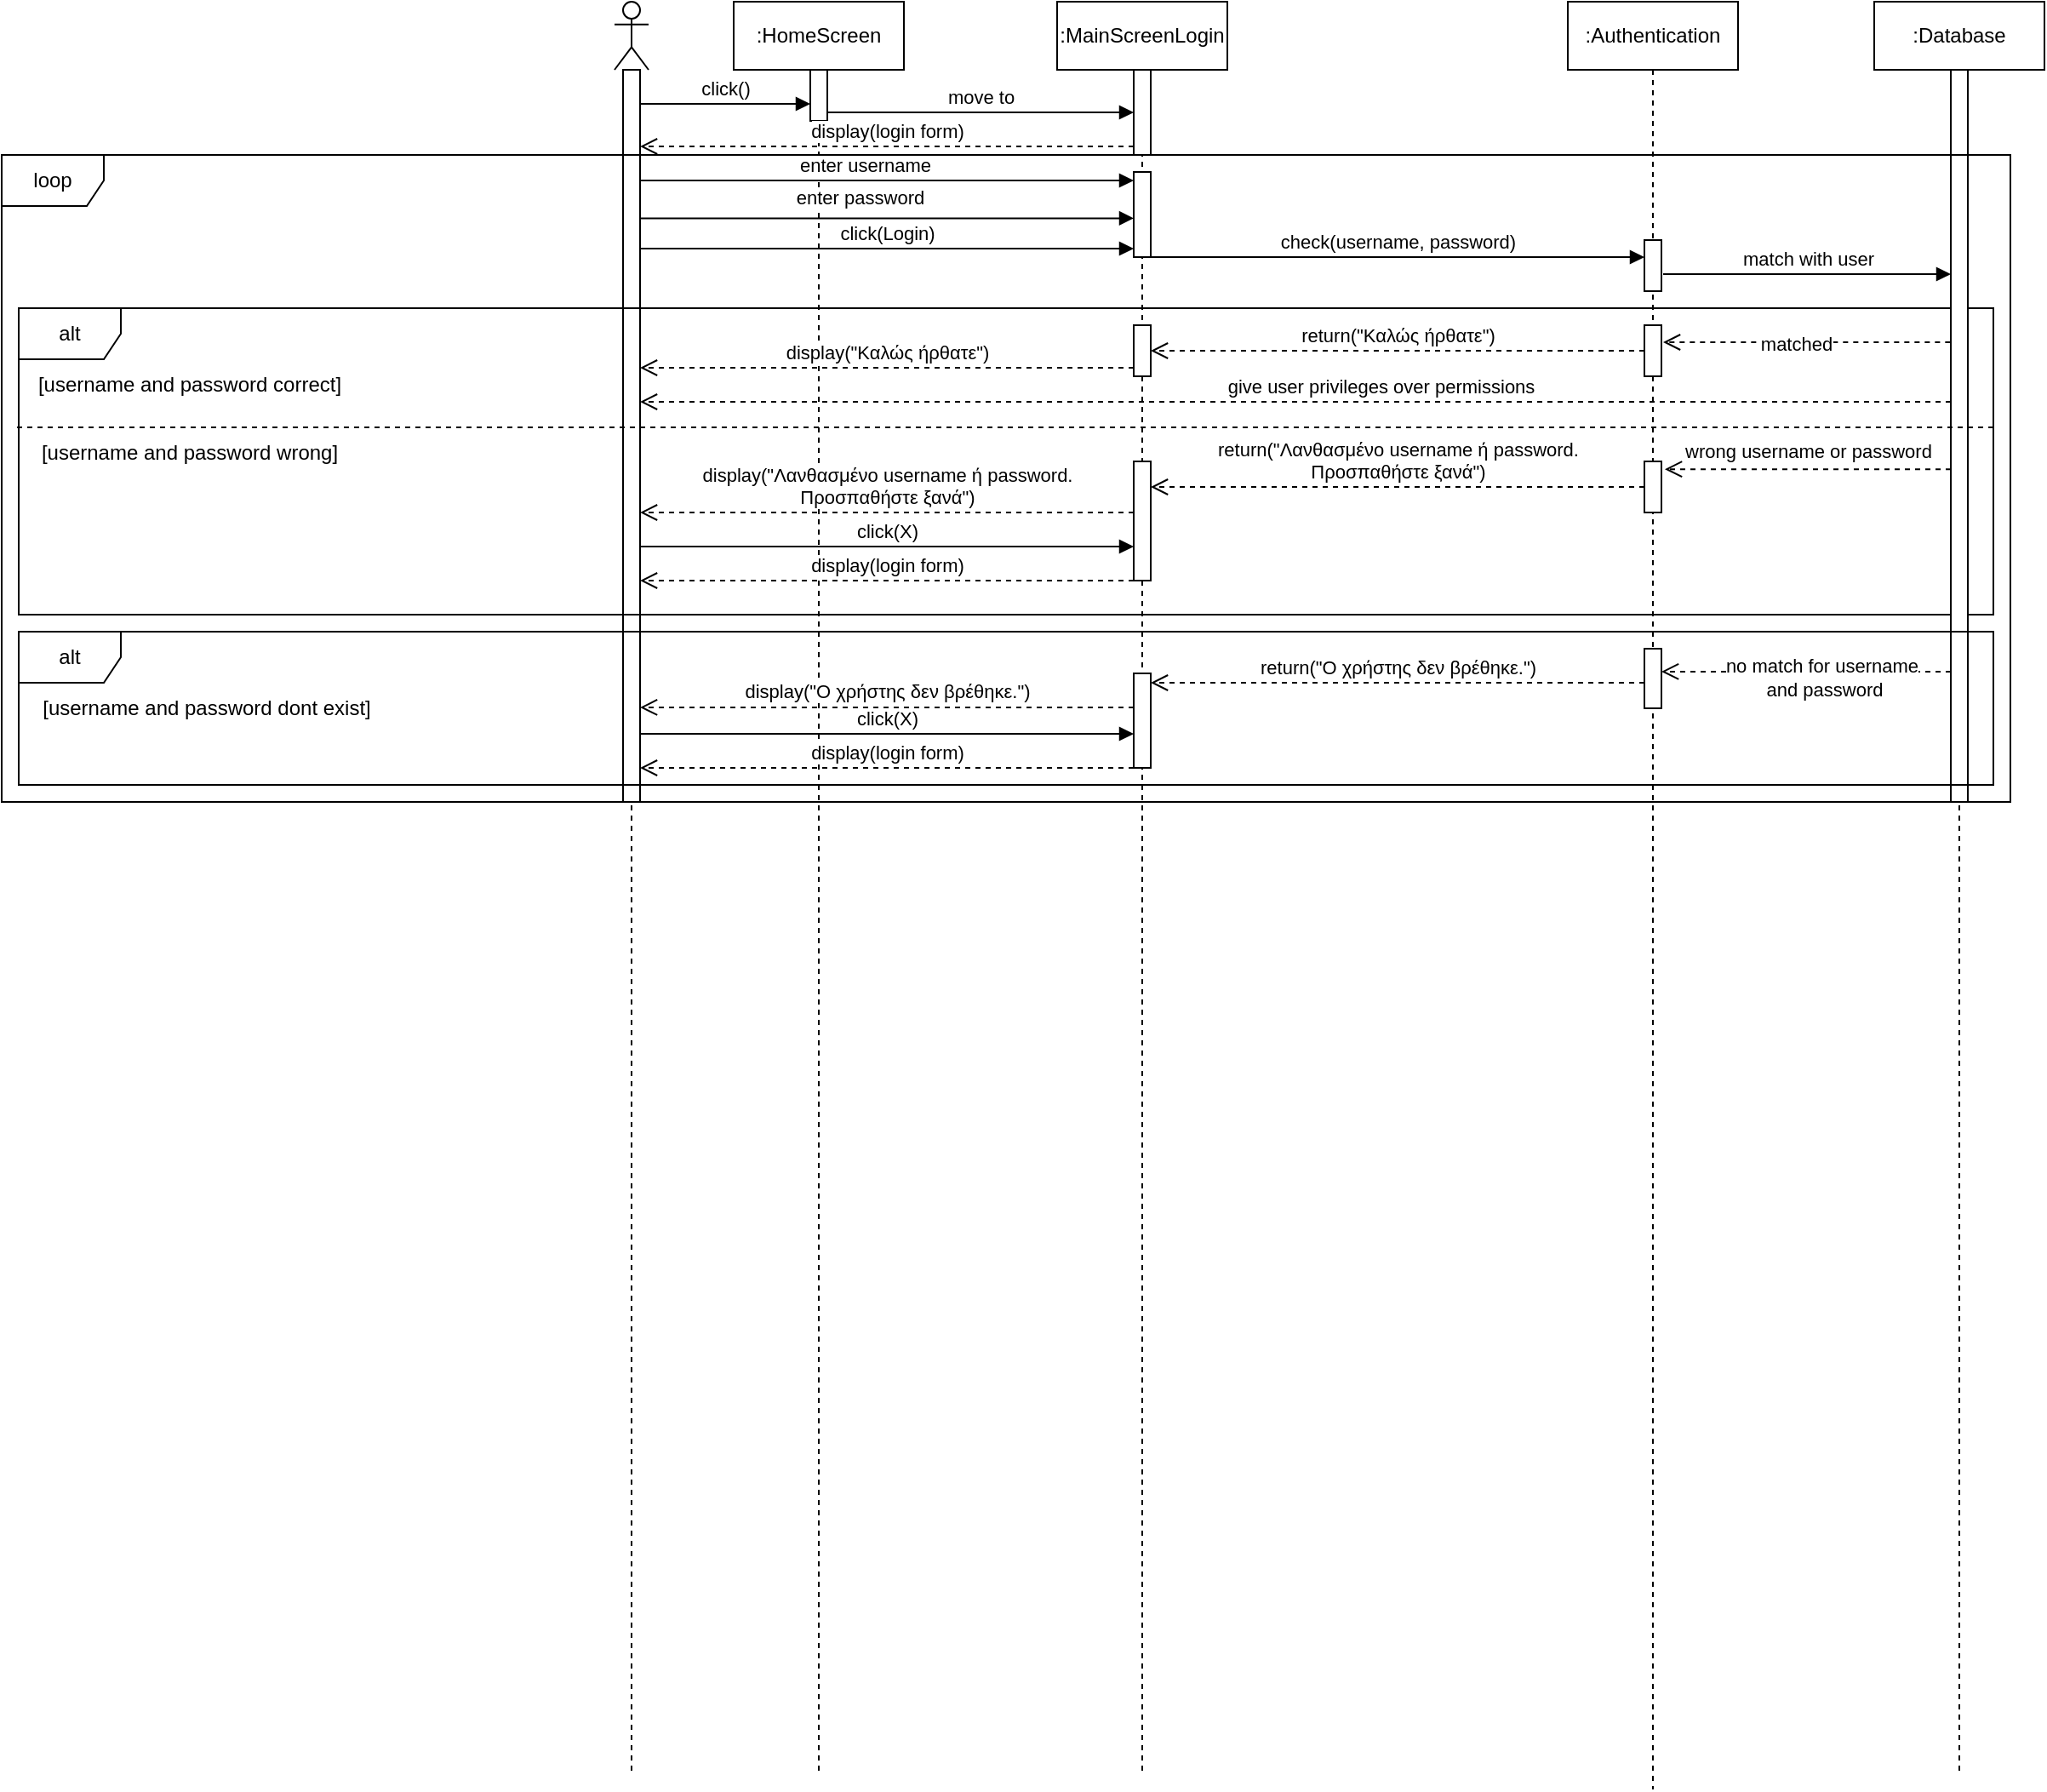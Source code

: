 <mxfile version="27.0.4">
  <diagram name="Σελίδα-1" id="OPwTdlBnQl_b4zdNLcP2">
    <mxGraphModel dx="980" dy="1378" grid="1" gridSize="10" guides="1" tooltips="1" connect="1" arrows="1" fold="1" page="1" pageScale="1" pageWidth="827" pageHeight="1169" math="0" shadow="0" adaptiveColors="none">
      <root>
        <mxCell id="0" />
        <mxCell id="1" parent="0" />
        <mxCell id="mAhz6uwd19VNTwSY--s2-2" value="" style="shape=umlLifeline;perimeter=lifelinePerimeter;whiteSpace=wrap;html=1;container=1;dropTarget=0;collapsible=0;recursiveResize=0;outlineConnect=0;portConstraint=eastwest;newEdgeStyle={&quot;curved&quot;:0,&quot;rounded&quot;:0};participant=umlActor;" vertex="1" parent="1">
          <mxGeometry x="540" y="190" width="20" height="1040" as="geometry" />
        </mxCell>
        <mxCell id="mAhz6uwd19VNTwSY--s2-3" value="" style="html=1;points=[[0,0,0,0,5],[0,1,0,0,-5],[1,0,0,0,5],[1,1,0,0,-5]];perimeter=orthogonalPerimeter;outlineConnect=0;targetShapes=umlLifeline;portConstraint=eastwest;newEdgeStyle={&quot;curved&quot;:0,&quot;rounded&quot;:0};" vertex="1" parent="mAhz6uwd19VNTwSY--s2-2">
          <mxGeometry x="5" y="40" width="10" height="430" as="geometry" />
        </mxCell>
        <mxCell id="mAhz6uwd19VNTwSY--s2-4" value=":HomeScreen" style="shape=umlLifeline;perimeter=lifelinePerimeter;whiteSpace=wrap;html=1;container=1;dropTarget=0;collapsible=0;recursiveResize=0;outlineConnect=0;portConstraint=eastwest;newEdgeStyle={&quot;curved&quot;:0,&quot;rounded&quot;:0};" vertex="1" parent="1">
          <mxGeometry x="610" y="190" width="100" height="1040" as="geometry" />
        </mxCell>
        <mxCell id="mAhz6uwd19VNTwSY--s2-5" value="" style="html=1;points=[[0,0,0,0,5],[0,1,0,0,-5],[1,0,0,0,5],[1,1,0,0,-5]];perimeter=orthogonalPerimeter;outlineConnect=0;targetShapes=umlLifeline;portConstraint=eastwest;newEdgeStyle={&quot;curved&quot;:0,&quot;rounded&quot;:0};" vertex="1" parent="mAhz6uwd19VNTwSY--s2-4">
          <mxGeometry x="45" y="40" width="10" height="30" as="geometry" />
        </mxCell>
        <mxCell id="mAhz6uwd19VNTwSY--s2-6" value=":MainScreenLogin" style="shape=umlLifeline;perimeter=lifelinePerimeter;whiteSpace=wrap;html=1;container=1;dropTarget=0;collapsible=0;recursiveResize=0;outlineConnect=0;portConstraint=eastwest;newEdgeStyle={&quot;curved&quot;:0,&quot;rounded&quot;:0};" vertex="1" parent="1">
          <mxGeometry x="800" y="190" width="100" height="1040" as="geometry" />
        </mxCell>
        <mxCell id="mAhz6uwd19VNTwSY--s2-7" value="" style="html=1;points=[[0,0,0,0,5],[0,1,0,0,-5],[1,0,0,0,5],[1,1,0,0,-5]];perimeter=orthogonalPerimeter;outlineConnect=0;targetShapes=umlLifeline;portConstraint=eastwest;newEdgeStyle={&quot;curved&quot;:0,&quot;rounded&quot;:0};" vertex="1" parent="mAhz6uwd19VNTwSY--s2-6">
          <mxGeometry x="45" y="40" width="10" height="50" as="geometry" />
        </mxCell>
        <mxCell id="mAhz6uwd19VNTwSY--s2-8" value="" style="html=1;points=[[0,0,0,0,5],[0,1,0,0,-5],[1,0,0,0,5],[1,1,0,0,-5]];perimeter=orthogonalPerimeter;outlineConnect=0;targetShapes=umlLifeline;portConstraint=eastwest;newEdgeStyle={&quot;curved&quot;:0,&quot;rounded&quot;:0};" vertex="1" parent="mAhz6uwd19VNTwSY--s2-6">
          <mxGeometry x="45" y="100" width="10" height="50" as="geometry" />
        </mxCell>
        <mxCell id="mAhz6uwd19VNTwSY--s2-75" value="" style="html=1;points=[[0,0,0,0,5],[0,1,0,0,-5],[1,0,0,0,5],[1,1,0,0,-5]];perimeter=orthogonalPerimeter;outlineConnect=0;targetShapes=umlLifeline;portConstraint=eastwest;newEdgeStyle={&quot;curved&quot;:0,&quot;rounded&quot;:0};" vertex="1" parent="mAhz6uwd19VNTwSY--s2-6">
          <mxGeometry x="45" y="190" width="10" height="30" as="geometry" />
        </mxCell>
        <mxCell id="mAhz6uwd19VNTwSY--s2-10" value=":Database" style="shape=umlLifeline;perimeter=lifelinePerimeter;whiteSpace=wrap;html=1;container=1;dropTarget=0;collapsible=0;recursiveResize=0;outlineConnect=0;portConstraint=eastwest;newEdgeStyle={&quot;curved&quot;:0,&quot;rounded&quot;:0};" vertex="1" parent="1">
          <mxGeometry x="1280" y="190" width="100" height="1040" as="geometry" />
        </mxCell>
        <mxCell id="mAhz6uwd19VNTwSY--s2-18" value="alt" style="shape=umlFrame;whiteSpace=wrap;html=1;pointerEvents=0;" vertex="1" parent="mAhz6uwd19VNTwSY--s2-10">
          <mxGeometry x="-1090" y="180" width="1160" height="180" as="geometry" />
        </mxCell>
        <mxCell id="mAhz6uwd19VNTwSY--s2-78" value="" style="html=1;points=[[0,0,0,0,5],[0,1,0,0,-5],[1,0,0,0,5],[1,1,0,0,-5]];perimeter=orthogonalPerimeter;outlineConnect=0;targetShapes=umlLifeline;portConstraint=eastwest;newEdgeStyle={&quot;curved&quot;:0,&quot;rounded&quot;:0};" vertex="1" parent="mAhz6uwd19VNTwSY--s2-10">
          <mxGeometry x="45" y="40" width="10" height="430" as="geometry" />
        </mxCell>
        <mxCell id="mAhz6uwd19VNTwSY--s2-12" value="click()" style="html=1;verticalAlign=bottom;endArrow=block;curved=0;rounded=0;" edge="1" parent="1">
          <mxGeometry width="80" relative="1" as="geometry">
            <mxPoint x="555" y="250" as="sourcePoint" />
            <mxPoint x="655" y="250" as="targetPoint" />
          </mxGeometry>
        </mxCell>
        <mxCell id="mAhz6uwd19VNTwSY--s2-13" value="enter username" style="html=1;verticalAlign=bottom;endArrow=block;curved=0;rounded=0;entryX=0;entryY=0;entryDx=0;entryDy=5;entryPerimeter=0;" edge="1" parent="1" source="mAhz6uwd19VNTwSY--s2-3" target="mAhz6uwd19VNTwSY--s2-8">
          <mxGeometry x="-0.091" width="80" relative="1" as="geometry">
            <mxPoint x="560" y="290.0" as="sourcePoint" />
            <mxPoint x="778.81" y="290.0" as="targetPoint" />
            <mxPoint as="offset" />
          </mxGeometry>
        </mxCell>
        <mxCell id="mAhz6uwd19VNTwSY--s2-14" value="move to" style="html=1;verticalAlign=bottom;endArrow=block;curved=0;rounded=0;exitX=1;exitY=1;exitDx=0;exitDy=-5;exitPerimeter=0;" edge="1" parent="1" source="mAhz6uwd19VNTwSY--s2-5" target="mAhz6uwd19VNTwSY--s2-7">
          <mxGeometry width="80" relative="1" as="geometry">
            <mxPoint x="700" y="250" as="sourcePoint" />
            <mxPoint x="780" y="250" as="targetPoint" />
          </mxGeometry>
        </mxCell>
        <mxCell id="mAhz6uwd19VNTwSY--s2-15" value="enter password" style="html=1;verticalAlign=bottom;endArrow=block;curved=0;rounded=0;entryX=0;entryY=0.544;entryDx=0;entryDy=0;entryPerimeter=0;" edge="1" parent="1" source="mAhz6uwd19VNTwSY--s2-3" target="mAhz6uwd19VNTwSY--s2-8">
          <mxGeometry x="-0.113" y="3" width="80" relative="1" as="geometry">
            <mxPoint x="560" y="320" as="sourcePoint" />
            <mxPoint x="850" y="316" as="targetPoint" />
            <mxPoint as="offset" />
          </mxGeometry>
        </mxCell>
        <mxCell id="mAhz6uwd19VNTwSY--s2-16" value="match with user" style="html=1;verticalAlign=bottom;endArrow=block;curved=0;rounded=0;" edge="1" parent="1">
          <mxGeometry width="80" relative="1" as="geometry">
            <mxPoint x="1156" y="350" as="sourcePoint" />
            <mxPoint x="1325" y="350" as="targetPoint" />
          </mxGeometry>
        </mxCell>
        <mxCell id="mAhz6uwd19VNTwSY--s2-21" value="loop" style="shape=umlFrame;whiteSpace=wrap;html=1;pointerEvents=0;" vertex="1" parent="1">
          <mxGeometry x="180" y="280" width="1180" height="380" as="geometry" />
        </mxCell>
        <mxCell id="mAhz6uwd19VNTwSY--s2-24" value="click(Login)" style="html=1;verticalAlign=bottom;endArrow=block;curved=0;rounded=0;entryX=0;entryY=1;entryDx=0;entryDy=-5;entryPerimeter=0;" edge="1" parent="1" source="mAhz6uwd19VNTwSY--s2-3" target="mAhz6uwd19VNTwSY--s2-8">
          <mxGeometry width="80" relative="1" as="geometry">
            <mxPoint x="556" y="340.0" as="sourcePoint" />
            <mxPoint x="840" y="340" as="targetPoint" />
          </mxGeometry>
        </mxCell>
        <mxCell id="mAhz6uwd19VNTwSY--s2-31" value=":Authentication" style="shape=umlLifeline;perimeter=lifelinePerimeter;whiteSpace=wrap;html=1;container=1;dropTarget=0;collapsible=0;recursiveResize=0;outlineConnect=0;portConstraint=eastwest;newEdgeStyle={&quot;curved&quot;:0,&quot;rounded&quot;:0};" vertex="1" parent="1">
          <mxGeometry x="1100" y="190" width="100" height="1050" as="geometry" />
        </mxCell>
        <mxCell id="mAhz6uwd19VNTwSY--s2-62" value="" style="html=1;points=[[0,0,0,0,5],[0,1,0,0,-5],[1,0,0,0,5],[1,1,0,0,-5]];perimeter=orthogonalPerimeter;outlineConnect=0;targetShapes=umlLifeline;portConstraint=eastwest;newEdgeStyle={&quot;curved&quot;:0,&quot;rounded&quot;:0};" vertex="1" parent="mAhz6uwd19VNTwSY--s2-31">
          <mxGeometry x="45" y="380" width="10" height="35" as="geometry" />
        </mxCell>
        <mxCell id="mAhz6uwd19VNTwSY--s2-39" value="" style="html=1;points=[[0,0,0,0,5],[0,1,0,0,-5],[1,0,0,0,5],[1,1,0,0,-5]];perimeter=orthogonalPerimeter;outlineConnect=0;targetShapes=umlLifeline;portConstraint=eastwest;newEdgeStyle={&quot;curved&quot;:0,&quot;rounded&quot;:0};" vertex="1" parent="mAhz6uwd19VNTwSY--s2-31">
          <mxGeometry x="45" y="270" width="10" height="30" as="geometry" />
        </mxCell>
        <mxCell id="mAhz6uwd19VNTwSY--s2-76" value="" style="html=1;points=[[0,0,0,0,5],[0,1,0,0,-5],[1,0,0,0,5],[1,1,0,0,-5]];perimeter=orthogonalPerimeter;outlineConnect=0;targetShapes=umlLifeline;portConstraint=eastwest;newEdgeStyle={&quot;curved&quot;:0,&quot;rounded&quot;:0};" vertex="1" parent="mAhz6uwd19VNTwSY--s2-31">
          <mxGeometry x="45" y="140" width="10" height="30" as="geometry" />
        </mxCell>
        <mxCell id="mAhz6uwd19VNTwSY--s2-79" value="" style="html=1;points=[[0,0,0,0,5],[0,1,0,0,-5],[1,0,0,0,5],[1,1,0,0,-5]];perimeter=orthogonalPerimeter;outlineConnect=0;targetShapes=umlLifeline;portConstraint=eastwest;newEdgeStyle={&quot;curved&quot;:0,&quot;rounded&quot;:0};" vertex="1" parent="mAhz6uwd19VNTwSY--s2-31">
          <mxGeometry x="45" y="190" width="10" height="30" as="geometry" />
        </mxCell>
        <mxCell id="mAhz6uwd19VNTwSY--s2-32" value="display(login form)" style="html=1;verticalAlign=bottom;endArrow=open;dashed=1;endSize=8;curved=0;rounded=0;exitX=0;exitY=1;exitDx=0;exitDy=-5;exitPerimeter=0;" edge="1" parent="1" source="mAhz6uwd19VNTwSY--s2-7" target="mAhz6uwd19VNTwSY--s2-3">
          <mxGeometry relative="1" as="geometry">
            <mxPoint x="800" y="270" as="sourcePoint" />
            <mxPoint x="720" y="270" as="targetPoint" />
          </mxGeometry>
        </mxCell>
        <mxCell id="mAhz6uwd19VNTwSY--s2-33" value="check(username, password)" style="html=1;verticalAlign=bottom;endArrow=block;curved=0;rounded=0;exitX=0.95;exitY=0.598;exitDx=0;exitDy=0;exitPerimeter=0;" edge="1" parent="1">
          <mxGeometry width="80" relative="1" as="geometry">
            <mxPoint x="854.5" y="340.0" as="sourcePoint" />
            <mxPoint x="1145" y="340.0" as="targetPoint" />
          </mxGeometry>
        </mxCell>
        <mxCell id="mAhz6uwd19VNTwSY--s2-49" value="matched" style="html=1;verticalAlign=bottom;endArrow=open;dashed=1;endSize=8;curved=0;rounded=0;exitX=-0.133;exitY=0.339;exitDx=0;exitDy=0;exitPerimeter=0;" edge="1" parent="1">
          <mxGeometry x="0.073" y="10" relative="1" as="geometry">
            <mxPoint x="1324.67" y="390.0" as="sourcePoint" />
            <mxPoint x="1156" y="390.0" as="targetPoint" />
            <mxPoint as="offset" />
          </mxGeometry>
        </mxCell>
        <mxCell id="mAhz6uwd19VNTwSY--s2-41" value="return(&quot;Καλώς ήρθατε&quot;)" style="html=1;verticalAlign=bottom;endArrow=open;dashed=1;endSize=8;curved=0;rounded=0;exitX=0;exitY=1;exitDx=0;exitDy=-5;exitPerimeter=0;" edge="1" parent="1" target="mAhz6uwd19VNTwSY--s2-75">
          <mxGeometry relative="1" as="geometry">
            <mxPoint x="1145" y="395" as="sourcePoint" />
            <mxPoint x="855" y="425" as="targetPoint" />
          </mxGeometry>
        </mxCell>
        <mxCell id="mAhz6uwd19VNTwSY--s2-17" value="display(&quot;Καλώς ήρθατε&quot;)" style="html=1;verticalAlign=bottom;endArrow=open;dashed=1;endSize=8;curved=0;rounded=0;exitX=0;exitY=1;exitDx=0;exitDy=-5;exitPerimeter=0;" edge="1" parent="1" source="mAhz6uwd19VNTwSY--s2-75" target="mAhz6uwd19VNTwSY--s2-3">
          <mxGeometry relative="1" as="geometry">
            <mxPoint x="845" y="435" as="sourcePoint" />
            <mxPoint x="555" y="435" as="targetPoint" />
            <mxPoint as="offset" />
          </mxGeometry>
        </mxCell>
        <mxCell id="mAhz6uwd19VNTwSY--s2-42" value="give user privileges over permissions" style="html=1;verticalAlign=bottom;endArrow=open;dashed=1;endSize=8;curved=0;rounded=0;exitX=0;exitY=1;exitDx=0;exitDy=-5;exitPerimeter=0;" edge="1" parent="1" target="mAhz6uwd19VNTwSY--s2-3">
          <mxGeometry x="-0.13" relative="1" as="geometry">
            <mxPoint x="1325" y="425" as="sourcePoint" />
            <mxPoint x="555" y="455" as="targetPoint" />
            <mxPoint as="offset" />
          </mxGeometry>
        </mxCell>
        <mxCell id="mAhz6uwd19VNTwSY--s2-20" value="[username and password correct]" style="text;html=1;align=center;verticalAlign=middle;resizable=0;points=[];autosize=1;strokeColor=none;fillColor=none;" vertex="1" parent="1">
          <mxGeometry x="190" y="400" width="200" height="30" as="geometry" />
        </mxCell>
        <mxCell id="mAhz6uwd19VNTwSY--s2-9" value="[username and password wrong]" style="text;html=1;align=center;verticalAlign=middle;resizable=0;points=[];autosize=1;strokeColor=none;fillColor=none;" vertex="1" parent="1">
          <mxGeometry x="190" y="440" width="200" height="30" as="geometry" />
        </mxCell>
        <mxCell id="mAhz6uwd19VNTwSY--s2-35" value="" style="html=1;points=[[0,0,0,0,5],[0,1,0,0,-5],[1,0,0,0,5],[1,1,0,0,-5]];perimeter=orthogonalPerimeter;outlineConnect=0;targetShapes=umlLifeline;portConstraint=eastwest;newEdgeStyle={&quot;curved&quot;:0,&quot;rounded&quot;:0};" vertex="1" parent="1">
          <mxGeometry x="845" y="460" width="10" height="70" as="geometry" />
        </mxCell>
        <mxCell id="mAhz6uwd19VNTwSY--s2-51" value="return(&quot;Λανθασμένο username ή password.&lt;div&gt;Προσπαθήστε ξανά&quot;)&lt;/div&gt;" style="html=1;verticalAlign=bottom;endArrow=open;dashed=1;endSize=8;curved=0;rounded=0;" edge="1" parent="1" source="mAhz6uwd19VNTwSY--s2-39" target="mAhz6uwd19VNTwSY--s2-35">
          <mxGeometry relative="1" as="geometry">
            <mxPoint x="1020" y="550" as="sourcePoint" />
            <mxPoint x="940" y="550" as="targetPoint" />
          </mxGeometry>
        </mxCell>
        <mxCell id="mAhz6uwd19VNTwSY--s2-46" value="&lt;div&gt;&lt;br&gt;&lt;/div&gt;&lt;div&gt;&lt;br&gt;&lt;/div&gt;" style="html=1;verticalAlign=bottom;endArrow=open;dashed=1;endSize=8;curved=0;rounded=0;entryX=1.2;entryY=0.529;entryDx=0;entryDy=0;entryPerimeter=0;" edge="1" parent="1">
          <mxGeometry x="-0.083" y="10" relative="1" as="geometry">
            <mxPoint x="1325" y="464.6" as="sourcePoint" />
            <mxPoint x="1157" y="464.6" as="targetPoint" />
            <mxPoint as="offset" />
          </mxGeometry>
        </mxCell>
        <mxCell id="mAhz6uwd19VNTwSY--s2-50" value="wrong username or password" style="edgeLabel;html=1;align=center;verticalAlign=middle;resizable=0;points=[];" vertex="1" connectable="0" parent="mAhz6uwd19VNTwSY--s2-46">
          <mxGeometry x="0.022" y="-5" relative="1" as="geometry">
            <mxPoint x="2" y="-6" as="offset" />
          </mxGeometry>
        </mxCell>
        <mxCell id="mAhz6uwd19VNTwSY--s2-53" value="display(&quot;Λανθασμένο username ή password.&lt;div&gt;Προσπαθήστε ξανά&quot;)&lt;/div&gt;" style="html=1;verticalAlign=bottom;endArrow=open;dashed=1;endSize=8;curved=0;rounded=0;exitX=0;exitY=1;exitDx=0;exitDy=-5;exitPerimeter=0;" edge="1" parent="1">
          <mxGeometry relative="1" as="geometry">
            <mxPoint x="845" y="490.0" as="sourcePoint" />
            <mxPoint x="555" y="490.0" as="targetPoint" />
          </mxGeometry>
        </mxCell>
        <mxCell id="mAhz6uwd19VNTwSY--s2-55" value="click(X)" style="html=1;verticalAlign=bottom;endArrow=block;curved=0;rounded=0;exitX=0.95;exitY=0.439;exitDx=0;exitDy=0;exitPerimeter=0;" edge="1" parent="1">
          <mxGeometry width="80" relative="1" as="geometry">
            <mxPoint x="554.5" y="510" as="sourcePoint" />
            <mxPoint x="845" y="510" as="targetPoint" />
          </mxGeometry>
        </mxCell>
        <mxCell id="mAhz6uwd19VNTwSY--s2-54" value="display(login form)" style="html=1;verticalAlign=bottom;endArrow=open;dashed=1;endSize=8;curved=0;rounded=0;exitX=0;exitY=1;exitDx=0;exitDy=-5;exitPerimeter=0;" edge="1" parent="1">
          <mxGeometry relative="1" as="geometry">
            <mxPoint x="845" y="530" as="sourcePoint" />
            <mxPoint x="555" y="530" as="targetPoint" />
          </mxGeometry>
        </mxCell>
        <mxCell id="mAhz6uwd19VNTwSY--s2-19" value="" style="endArrow=none;dashed=1;html=1;rounded=0;" edge="1" parent="1">
          <mxGeometry width="50" height="50" relative="1" as="geometry">
            <mxPoint x="1350" y="440" as="sourcePoint" />
            <mxPoint x="189" y="440" as="targetPoint" />
          </mxGeometry>
        </mxCell>
        <mxCell id="mAhz6uwd19VNTwSY--s2-30" value="alt" style="shape=umlFrame;whiteSpace=wrap;html=1;pointerEvents=0;" vertex="1" parent="1">
          <mxGeometry x="190" y="560" width="1160" height="90" as="geometry" />
        </mxCell>
        <mxCell id="mAhz6uwd19VNTwSY--s2-56" value="[username and password dont exist]" style="text;html=1;align=center;verticalAlign=middle;resizable=0;points=[];autosize=1;strokeColor=none;fillColor=none;" vertex="1" parent="1">
          <mxGeometry x="190" y="590" width="220" height="30" as="geometry" />
        </mxCell>
        <mxCell id="mAhz6uwd19VNTwSY--s2-80" value="" style="html=1;points=[[0,0,0,0,5],[0,1,0,0,-5],[1,0,0,0,5],[1,1,0,0,-5]];perimeter=orthogonalPerimeter;outlineConnect=0;targetShapes=umlLifeline;portConstraint=eastwest;newEdgeStyle={&quot;curved&quot;:0,&quot;rounded&quot;:0};" vertex="1" parent="1">
          <mxGeometry x="845" y="584.5" width="10" height="55.5" as="geometry" />
        </mxCell>
        <mxCell id="mAhz6uwd19VNTwSY--s2-72" value="display(&quot;Ο χρήστης δεν βρέθηκε.&lt;span style=&quot;background-color: light-dark(#ffffff, var(--ge-dark-color, #121212)); color: light-dark(rgb(0, 0, 0), rgb(255, 255, 255));&quot;&gt;&quot;)&lt;/span&gt;" style="html=1;verticalAlign=bottom;endArrow=open;dashed=1;endSize=8;curved=0;rounded=0;exitX=0;exitY=1;exitDx=0;exitDy=-5;exitPerimeter=0;" edge="1" parent="1">
          <mxGeometry relative="1" as="geometry">
            <mxPoint x="845" y="604.47" as="sourcePoint" />
            <mxPoint x="555" y="604.47" as="targetPoint" />
          </mxGeometry>
        </mxCell>
        <mxCell id="mAhz6uwd19VNTwSY--s2-74" value="click(X)" style="html=1;verticalAlign=bottom;endArrow=block;curved=0;rounded=0;exitX=0.95;exitY=0.439;exitDx=0;exitDy=0;exitPerimeter=0;" edge="1" parent="1">
          <mxGeometry width="80" relative="1" as="geometry">
            <mxPoint x="555" y="620" as="sourcePoint" />
            <mxPoint x="845" y="620" as="targetPoint" />
          </mxGeometry>
        </mxCell>
        <mxCell id="mAhz6uwd19VNTwSY--s2-73" value="display(login form)" style="html=1;verticalAlign=bottom;endArrow=open;dashed=1;endSize=8;curved=0;rounded=0;exitX=0;exitY=1;exitDx=0;exitDy=-5;exitPerimeter=0;" edge="1" parent="1">
          <mxGeometry relative="1" as="geometry">
            <mxPoint x="845" y="640" as="sourcePoint" />
            <mxPoint x="555" y="640" as="targetPoint" />
          </mxGeometry>
        </mxCell>
        <mxCell id="mAhz6uwd19VNTwSY--s2-71" value="return(&quot;Ο χρήστης δεν βρέθηκε.&lt;span style=&quot;background-color: light-dark(#ffffff, var(--ge-dark-color, #121212)); color: light-dark(rgb(0, 0, 0), rgb(255, 255, 255));&quot;&gt;&quot;)&lt;/span&gt;" style="html=1;verticalAlign=bottom;endArrow=open;dashed=1;endSize=8;curved=0;rounded=0;entryX=1.033;entryY=0.681;entryDx=0;entryDy=0;entryPerimeter=0;" edge="1" parent="1">
          <mxGeometry relative="1" as="geometry">
            <mxPoint x="1145" y="590" as="sourcePoint" />
            <mxPoint x="855" y="590" as="targetPoint" />
          </mxGeometry>
        </mxCell>
        <mxCell id="mAhz6uwd19VNTwSY--s2-69" value="&lt;div&gt;&lt;br&gt;&lt;/div&gt;&lt;div&gt;&lt;br&gt;&lt;/div&gt;" style="html=1;verticalAlign=bottom;endArrow=open;dashed=1;endSize=8;curved=0;rounded=0;" edge="1" parent="1" target="mAhz6uwd19VNTwSY--s2-62">
          <mxGeometry x="-0.083" y="10" relative="1" as="geometry">
            <mxPoint x="1325" y="583.45" as="sourcePoint" />
            <mxPoint x="1157" y="583.45" as="targetPoint" />
            <mxPoint as="offset" />
          </mxGeometry>
        </mxCell>
        <mxCell id="mAhz6uwd19VNTwSY--s2-70" value="no match for username&lt;div&gt;&amp;nbsp;and password&lt;/div&gt;" style="edgeLabel;html=1;align=center;verticalAlign=middle;resizable=0;points=[];" vertex="1" connectable="0" parent="mAhz6uwd19VNTwSY--s2-69">
          <mxGeometry x="0.022" y="-5" relative="1" as="geometry">
            <mxPoint x="11" y="8" as="offset" />
          </mxGeometry>
        </mxCell>
      </root>
    </mxGraphModel>
  </diagram>
</mxfile>

